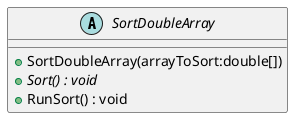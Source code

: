 @startuml
abstract class SortDoubleArray {
    + SortDoubleArray(arrayToSort:double[])
    + {abstract} Sort() : void
    + RunSort() : void
}
@enduml
